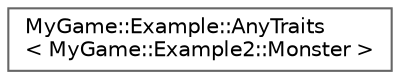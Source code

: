digraph "Graphical Class Hierarchy"
{
 // LATEX_PDF_SIZE
  bgcolor="transparent";
  edge [fontname=Helvetica,fontsize=10,labelfontname=Helvetica,labelfontsize=10];
  node [fontname=Helvetica,fontsize=10,shape=box,height=0.2,width=0.4];
  rankdir="LR";
  Node0 [id="Node000000",label="MyGame::Example::AnyTraits\l\< MyGame::Example2::Monster \>",height=0.2,width=0.4,color="grey40", fillcolor="white", style="filled",URL="$structMyGame_1_1Example_1_1AnyTraits_3_01MyGame_1_1Example2_1_1Monster_01_4.html",tooltip=" "];
}
